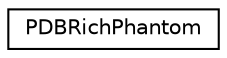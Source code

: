 digraph "Graphical Class Hierarchy"
{
  edge [fontname="Helvetica",fontsize="10",labelfontname="Helvetica",labelfontsize="10"];
  node [fontname="Helvetica",fontsize="10",shape=record];
  rankdir="LR";
  Node0 [label="PDBRichPhantom",height=0.2,width=0.4,color="black", fillcolor="white", style="filled",URL="$classPDBRichPhantom.html"];
}
